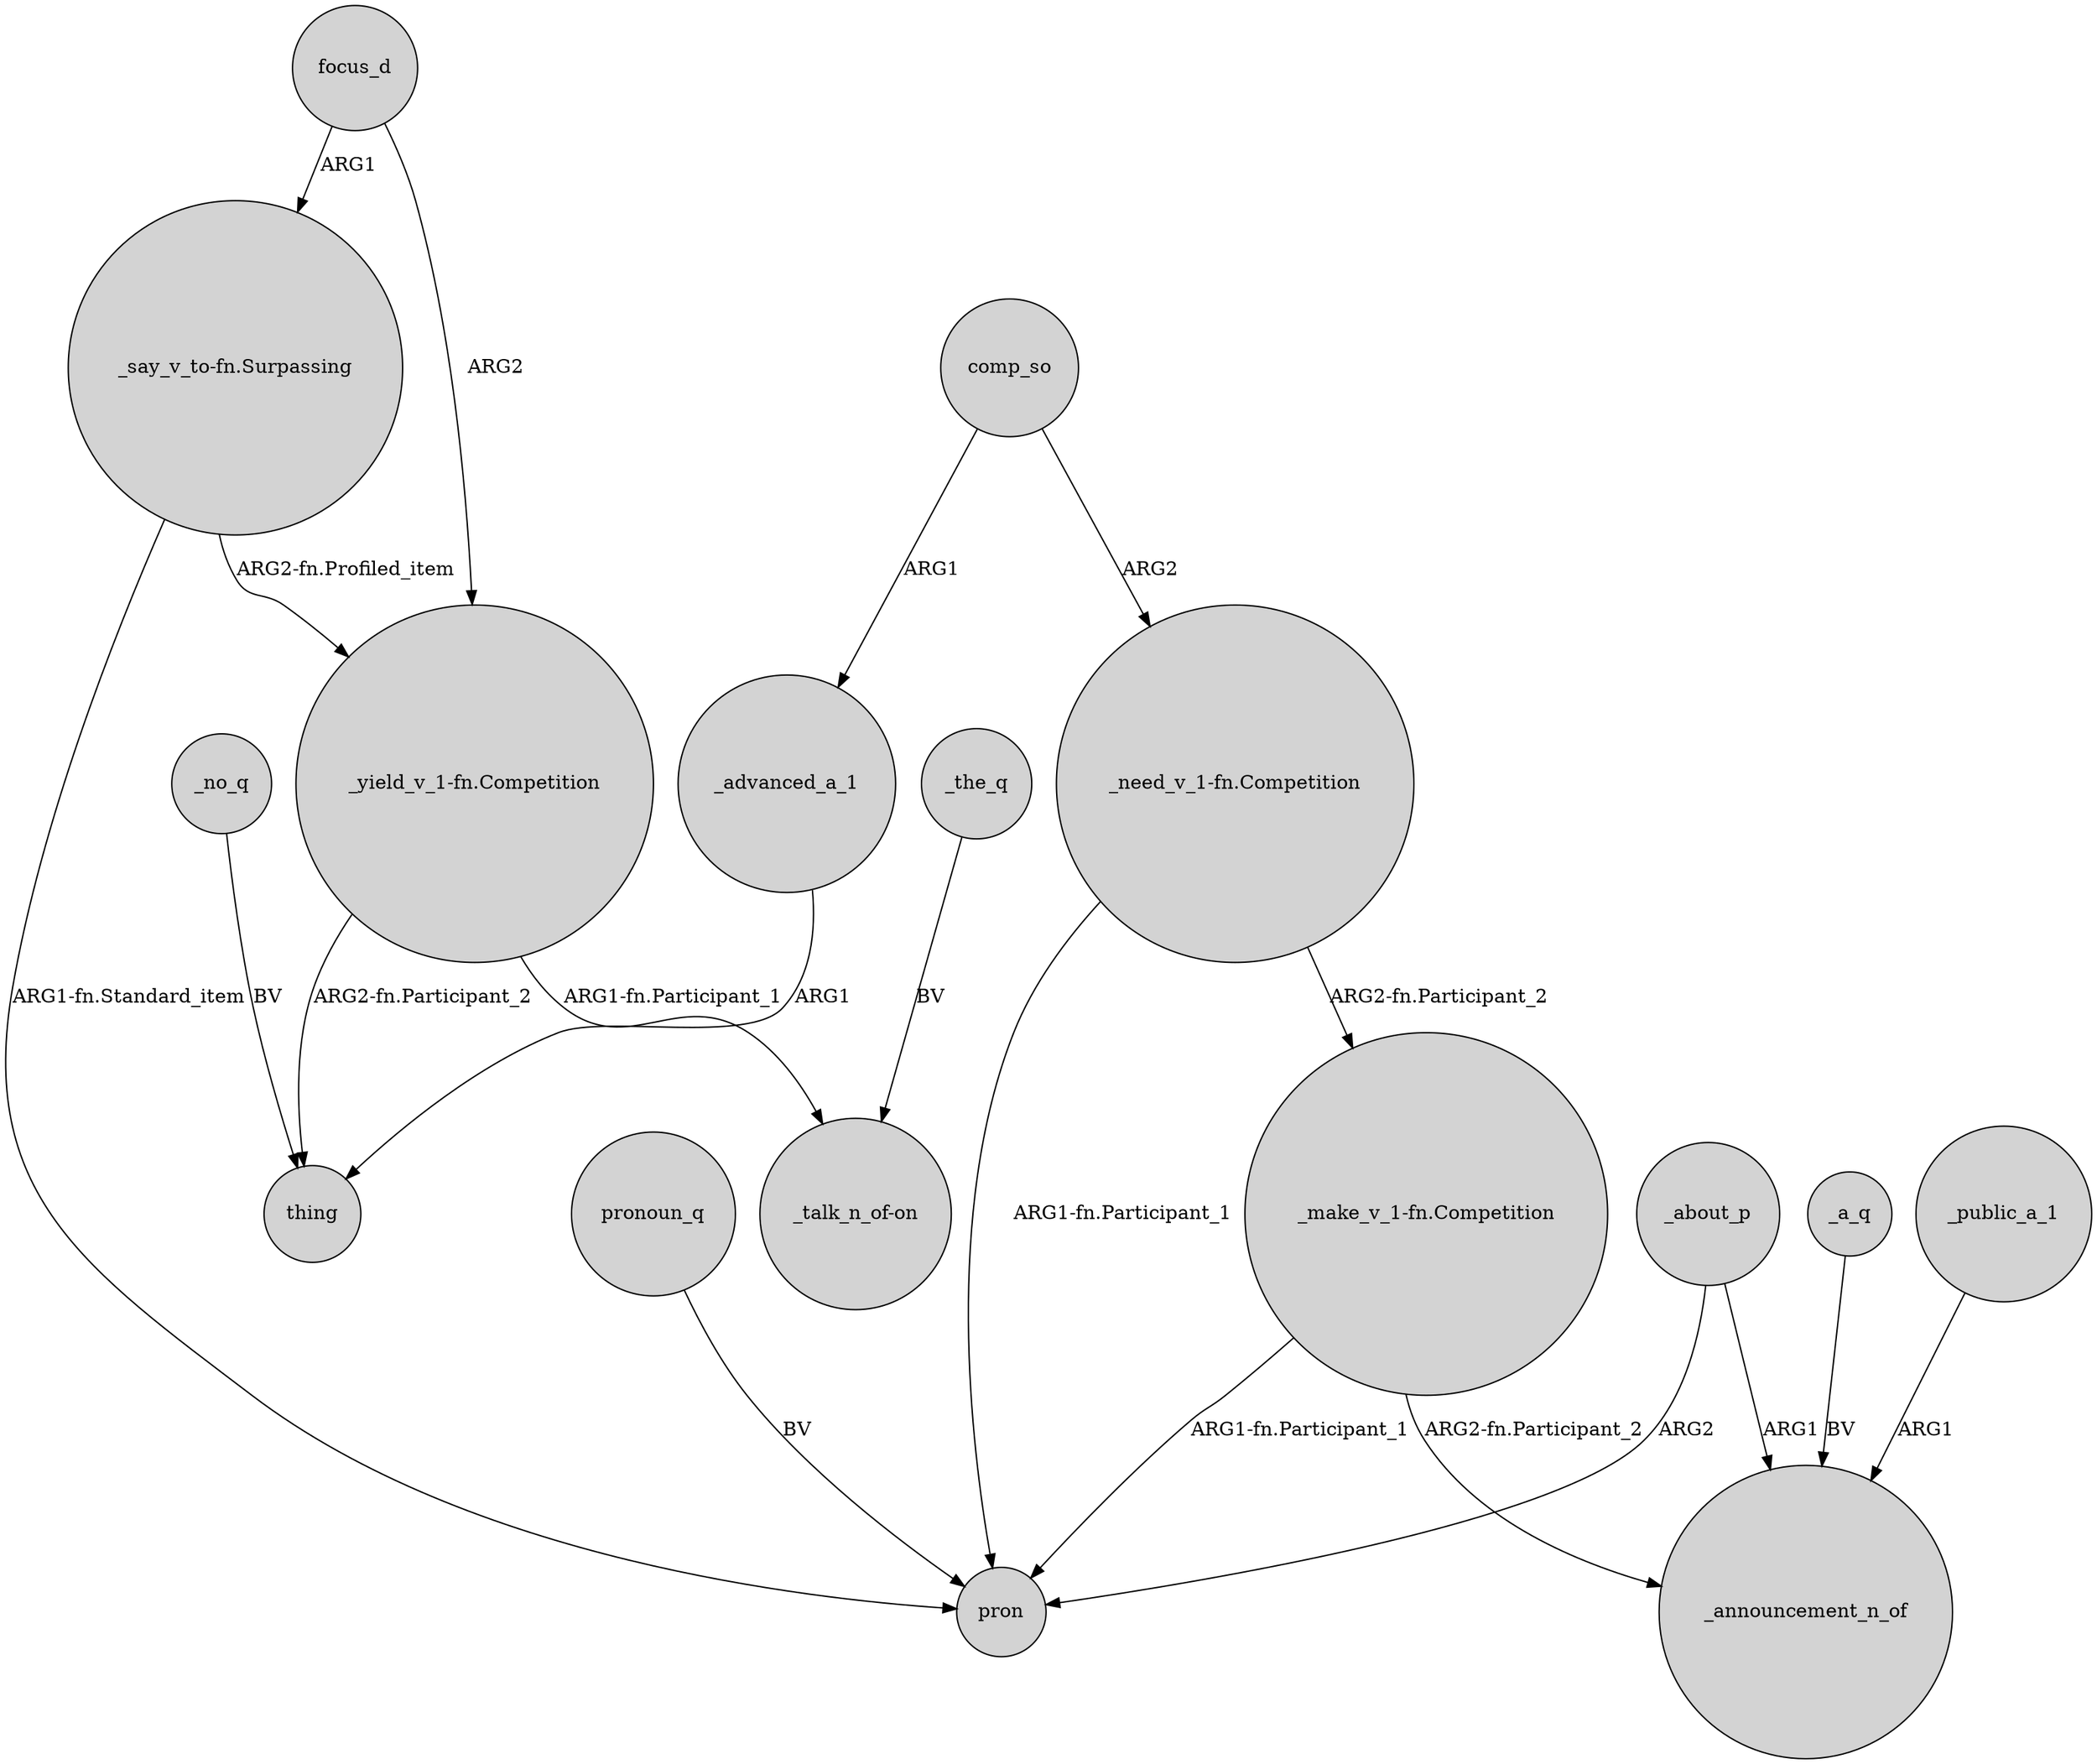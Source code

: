 digraph {
	node [shape=circle style=filled]
	focus_d -> "_yield_v_1-fn.Competition" [label=ARG2]
	comp_so -> "_need_v_1-fn.Competition" [label=ARG2]
	"_need_v_1-fn.Competition" -> "_make_v_1-fn.Competition" [label="ARG2-fn.Participant_2"]
	"_yield_v_1-fn.Competition" -> thing [label="ARG2-fn.Participant_2"]
	_advanced_a_1 -> thing [label=ARG1]
	_a_q -> _announcement_n_of [label=BV]
	"_make_v_1-fn.Competition" -> _announcement_n_of [label="ARG2-fn.Participant_2"]
	_no_q -> thing [label=BV]
	"_need_v_1-fn.Competition" -> pron [label="ARG1-fn.Participant_1"]
	pronoun_q -> pron [label=BV]
	_the_q -> "_talk_n_of-on" [label=BV]
	"_make_v_1-fn.Competition" -> pron [label="ARG1-fn.Participant_1"]
	comp_so -> _advanced_a_1 [label=ARG1]
	"_yield_v_1-fn.Competition" -> "_talk_n_of-on" [label="ARG1-fn.Participant_1"]
	focus_d -> "_say_v_to-fn.Surpassing" [label=ARG1]
	"_say_v_to-fn.Surpassing" -> "_yield_v_1-fn.Competition" [label="ARG2-fn.Profiled_item"]
	_about_p -> _announcement_n_of [label=ARG1]
	_public_a_1 -> _announcement_n_of [label=ARG1]
	_about_p -> pron [label=ARG2]
	"_say_v_to-fn.Surpassing" -> pron [label="ARG1-fn.Standard_item"]
}
